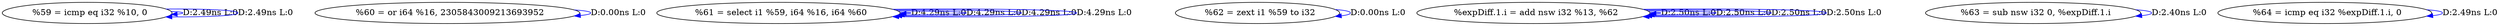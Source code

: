 digraph {
Node0x3954fa0[label="  %59 = icmp eq i32 %10, 0"];
Node0x3954fa0 -> Node0x3954fa0[label="D:2.49ns L:0",color=blue];
Node0x3954fa0 -> Node0x3954fa0[label="D:2.49ns L:0",color=blue];
Node0x3955080[label="  %60 = or i64 %16, 2305843009213693952"];
Node0x3955080 -> Node0x3955080[label="D:0.00ns L:0",color=blue];
Node0x3955160[label="  %61 = select i1 %59, i64 %16, i64 %60"];
Node0x3955160 -> Node0x3955160[label="D:4.29ns L:0",color=blue];
Node0x3955160 -> Node0x3955160[label="D:4.29ns L:0",color=blue];
Node0x3955160 -> Node0x3955160[label="D:4.29ns L:0",color=blue];
Node0x3955160 -> Node0x3955160[label="D:4.29ns L:0",color=blue];
Node0x3955240[label="  %62 = zext i1 %59 to i32"];
Node0x3955240 -> Node0x3955240[label="D:0.00ns L:0",color=blue];
Node0x3955320[label="  %expDiff.1.i = add nsw i32 %13, %62"];
Node0x3955320 -> Node0x3955320[label="D:2.50ns L:0",color=blue];
Node0x3955320 -> Node0x3955320[label="D:2.50ns L:0",color=blue];
Node0x3955320 -> Node0x3955320[label="D:2.50ns L:0",color=blue];
Node0x3955320 -> Node0x3955320[label="D:2.50ns L:0",color=blue];
Node0x3955400[label="  %63 = sub nsw i32 0, %expDiff.1.i"];
Node0x3955400 -> Node0x3955400[label="D:2.40ns L:0",color=blue];
Node0x39554e0[label="  %64 = icmp eq i32 %expDiff.1.i, 0"];
Node0x39554e0 -> Node0x39554e0[label="D:2.49ns L:0",color=blue];
}
